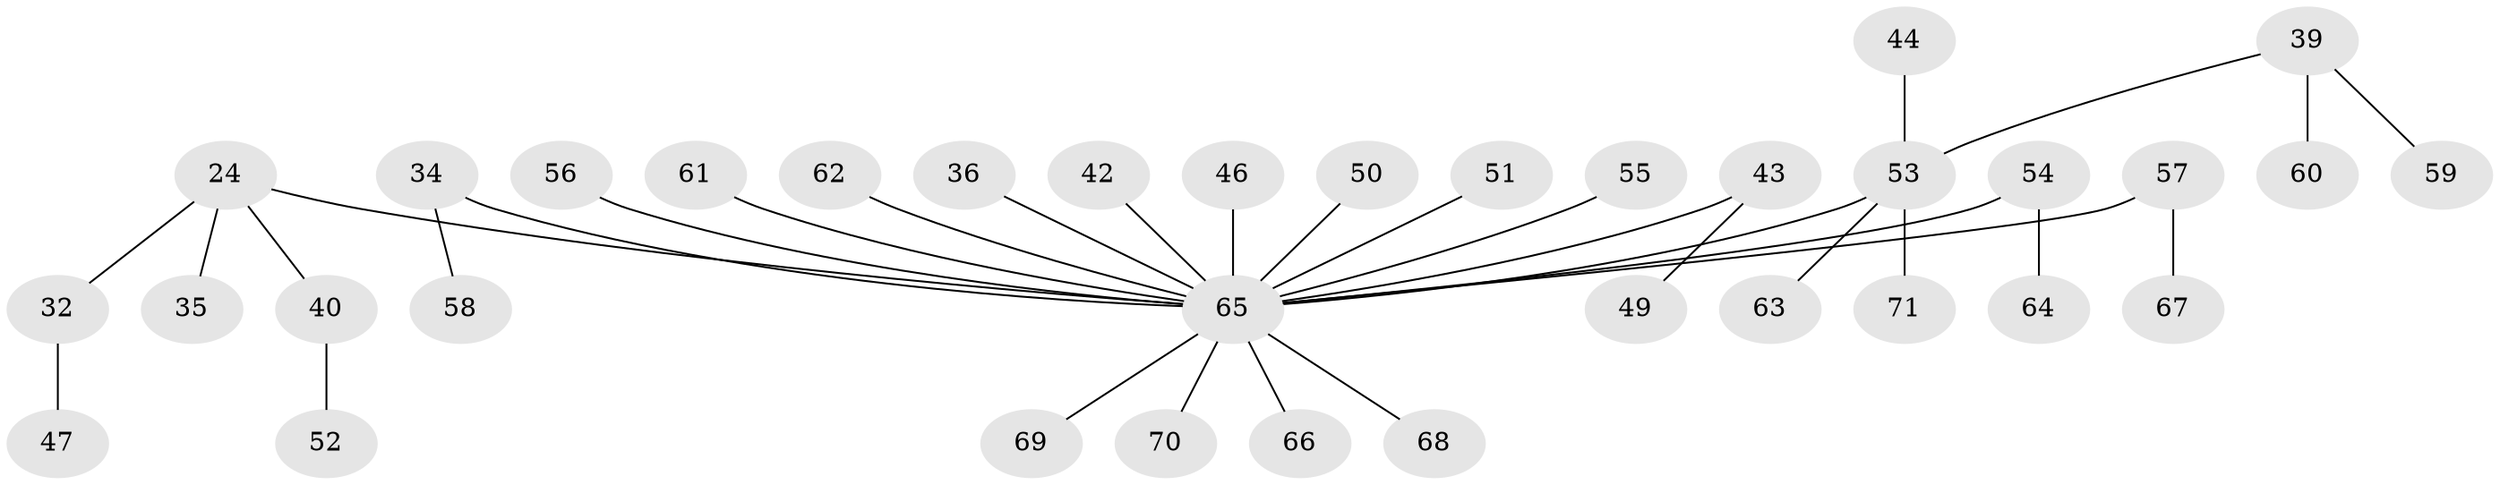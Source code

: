 // original degree distribution, {5: 0.014084507042253521, 6: 0.014084507042253521, 4: 0.056338028169014086, 3: 0.14084507042253522, 2: 0.30985915492957744, 1: 0.4507042253521127, 7: 0.014084507042253521}
// Generated by graph-tools (version 1.1) at 2025/53/03/09/25 04:53:46]
// undirected, 35 vertices, 34 edges
graph export_dot {
graph [start="1"]
  node [color=gray90,style=filled];
  24;
  32;
  34;
  35;
  36;
  39;
  40;
  42;
  43;
  44;
  46;
  47;
  49;
  50;
  51;
  52;
  53 [super="+37"];
  54;
  55;
  56;
  57;
  58;
  59;
  60;
  61;
  62;
  63;
  64;
  65 [super="+21+48+33"];
  66;
  67;
  68;
  69;
  70;
  71;
  24 -- 32;
  24 -- 35;
  24 -- 40;
  24 -- 65;
  32 -- 47;
  34 -- 58;
  34 -- 65;
  36 -- 65;
  39 -- 59;
  39 -- 60;
  39 -- 53;
  40 -- 52;
  42 -- 65;
  43 -- 49;
  43 -- 65;
  44 -- 53;
  46 -- 65;
  50 -- 65;
  51 -- 65;
  53 -- 71;
  53 -- 63;
  53 -- 65;
  54 -- 64;
  54 -- 65;
  55 -- 65;
  56 -- 65;
  57 -- 67;
  57 -- 65;
  61 -- 65;
  62 -- 65;
  65 -- 66;
  65 -- 68;
  65 -- 69;
  65 -- 70;
}
